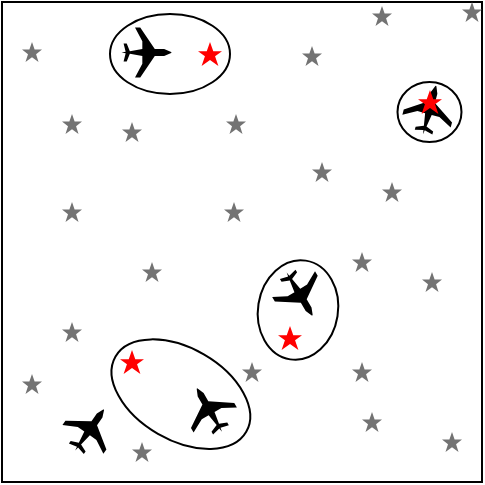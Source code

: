 <mxfile version="21.3.7" type="device">
  <diagram name="Page-1" id="stIObJPauw7K7cNHOpuy">
    <mxGraphModel dx="422" dy="386" grid="1" gridSize="10" guides="1" tooltips="1" connect="1" arrows="1" fold="1" page="1" pageScale="1" pageWidth="850" pageHeight="1100" math="0" shadow="0">
      <root>
        <mxCell id="0" />
        <mxCell id="1" parent="0" />
        <mxCell id="PqlNQ5xZRGue8gdSPORB-1" value="" style="rounded=0;whiteSpace=wrap;html=1;" parent="1" vertex="1">
          <mxGeometry x="40" y="360" width="240" height="240" as="geometry" />
        </mxCell>
        <mxCell id="PqlNQ5xZRGue8gdSPORB-9" value="" style="html=1;verticalLabelPosition=bottom;labelBackgroundColor=#ffffff;verticalAlign=top;shadow=0;dashed=0;strokeWidth=2;shape=mxgraph.ios7.misc.star;fillColor=#FF0000;strokeColor=none;sketch=0;" parent="1" vertex="1">
          <mxGeometry x="138" y="380" width="12" height="12" as="geometry" />
        </mxCell>
        <mxCell id="PqlNQ5xZRGue8gdSPORB-10" value="" style="html=1;verticalLabelPosition=bottom;labelBackgroundColor=#ffffff;verticalAlign=top;shadow=0;dashed=0;strokeWidth=2;shape=mxgraph.ios7.misc.star;fillColor=#FF0000;strokeColor=none;sketch=0;" parent="1" vertex="1">
          <mxGeometry x="178" y="522" width="12" height="12" as="geometry" />
        </mxCell>
        <mxCell id="PqlNQ5xZRGue8gdSPORB-11" value="" style="html=1;verticalLabelPosition=bottom;labelBackgroundColor=#ffffff;verticalAlign=top;shadow=0;dashed=0;strokeWidth=2;shape=mxgraph.ios7.misc.star;fillColor=#FF0000;strokeColor=none;sketch=0;" parent="1" vertex="1">
          <mxGeometry x="99" y="534" width="12" height="12" as="geometry" />
        </mxCell>
        <mxCell id="PqlNQ5xZRGue8gdSPORB-15" value="" style="html=1;dashed=0;aspect=fixed;verticalLabelPosition=bottom;verticalAlign=top;align=center;shape=mxgraph.gmdl.star;strokeColor=none;fillColor=#737373;shadow=0;sketch=0;" parent="1" vertex="1">
          <mxGeometry x="250" y="495" width="10" height="10" as="geometry" />
        </mxCell>
        <mxCell id="PqlNQ5xZRGue8gdSPORB-16" value="" style="html=1;dashed=0;aspect=fixed;verticalLabelPosition=bottom;verticalAlign=top;align=center;shape=mxgraph.gmdl.star;strokeColor=none;fillColor=#737373;shadow=0;sketch=0;" parent="1" vertex="1">
          <mxGeometry x="195" y="440" width="10" height="10" as="geometry" />
        </mxCell>
        <mxCell id="PqlNQ5xZRGue8gdSPORB-17" value="" style="html=1;dashed=0;aspect=fixed;verticalLabelPosition=bottom;verticalAlign=top;align=center;shape=mxgraph.gmdl.star;strokeColor=none;fillColor=#737373;shadow=0;sketch=0;" parent="1" vertex="1">
          <mxGeometry x="50" y="546" width="10" height="10" as="geometry" />
        </mxCell>
        <mxCell id="PqlNQ5xZRGue8gdSPORB-18" value="" style="html=1;dashed=0;aspect=fixed;verticalLabelPosition=bottom;verticalAlign=top;align=center;shape=mxgraph.gmdl.star;strokeColor=none;fillColor=#737373;shadow=0;sketch=0;" parent="1" vertex="1">
          <mxGeometry x="225" y="362" width="10" height="10" as="geometry" />
        </mxCell>
        <mxCell id="PqlNQ5xZRGue8gdSPORB-19" value="" style="html=1;dashed=0;aspect=fixed;verticalLabelPosition=bottom;verticalAlign=top;align=center;shape=mxgraph.gmdl.star;strokeColor=none;fillColor=#737373;shadow=0;sketch=0;" parent="1" vertex="1">
          <mxGeometry x="110" y="490" width="10" height="10" as="geometry" />
        </mxCell>
        <mxCell id="PqlNQ5xZRGue8gdSPORB-20" value="" style="html=1;dashed=0;aspect=fixed;verticalLabelPosition=bottom;verticalAlign=top;align=center;shape=mxgraph.gmdl.star;strokeColor=none;fillColor=#737373;shadow=0;sketch=0;" parent="1" vertex="1">
          <mxGeometry x="152" y="416" width="10" height="10" as="geometry" />
        </mxCell>
        <mxCell id="PqlNQ5xZRGue8gdSPORB-21" value="" style="html=1;dashed=0;aspect=fixed;verticalLabelPosition=bottom;verticalAlign=top;align=center;shape=mxgraph.gmdl.star;strokeColor=none;fillColor=#737373;shadow=0;sketch=0;" parent="1" vertex="1">
          <mxGeometry x="50" y="380" width="10" height="10" as="geometry" />
        </mxCell>
        <mxCell id="PqlNQ5xZRGue8gdSPORB-22" value="" style="html=1;dashed=0;aspect=fixed;verticalLabelPosition=bottom;verticalAlign=top;align=center;shape=mxgraph.gmdl.star;strokeColor=none;fillColor=#737373;shadow=0;sketch=0;" parent="1" vertex="1">
          <mxGeometry x="70" y="416" width="10" height="10" as="geometry" />
        </mxCell>
        <mxCell id="PqlNQ5xZRGue8gdSPORB-23" value="" style="html=1;dashed=0;aspect=fixed;verticalLabelPosition=bottom;verticalAlign=top;align=center;shape=mxgraph.gmdl.star;strokeColor=none;fillColor=#737373;shadow=0;sketch=0;" parent="1" vertex="1">
          <mxGeometry x="230" y="450" width="10" height="10" as="geometry" />
        </mxCell>
        <mxCell id="PqlNQ5xZRGue8gdSPORB-24" value="" style="html=1;dashed=0;aspect=fixed;verticalLabelPosition=bottom;verticalAlign=top;align=center;shape=mxgraph.gmdl.star;strokeColor=none;fillColor=#737373;shadow=0;sketch=0;" parent="1" vertex="1">
          <mxGeometry x="160" y="540" width="10" height="10" as="geometry" />
        </mxCell>
        <mxCell id="PqlNQ5xZRGue8gdSPORB-25" value="" style="html=1;dashed=0;aspect=fixed;verticalLabelPosition=bottom;verticalAlign=top;align=center;shape=mxgraph.gmdl.star;strokeColor=none;fillColor=#737373;shadow=0;sketch=0;" parent="1" vertex="1">
          <mxGeometry x="270" y="360" width="10" height="10" as="geometry" />
        </mxCell>
        <mxCell id="PqlNQ5xZRGue8gdSPORB-26" value="" style="html=1;dashed=0;aspect=fixed;verticalLabelPosition=bottom;verticalAlign=top;align=center;shape=mxgraph.gmdl.star;strokeColor=none;fillColor=#737373;shadow=0;sketch=0;" parent="1" vertex="1">
          <mxGeometry x="100" y="420" width="10" height="10" as="geometry" />
        </mxCell>
        <mxCell id="PqlNQ5xZRGue8gdSPORB-27" value="" style="html=1;dashed=0;aspect=fixed;verticalLabelPosition=bottom;verticalAlign=top;align=center;shape=mxgraph.gmdl.star;strokeColor=none;fillColor=#737373;shadow=0;sketch=0;" parent="1" vertex="1">
          <mxGeometry x="190" y="382" width="10" height="10" as="geometry" />
        </mxCell>
        <mxCell id="PqlNQ5xZRGue8gdSPORB-28" value="" style="html=1;dashed=0;aspect=fixed;verticalLabelPosition=bottom;verticalAlign=top;align=center;shape=mxgraph.gmdl.star;strokeColor=none;fillColor=#737373;shadow=0;sketch=0;" parent="1" vertex="1">
          <mxGeometry x="70" y="520" width="10" height="10" as="geometry" />
        </mxCell>
        <mxCell id="PqlNQ5xZRGue8gdSPORB-29" value="" style="html=1;dashed=0;aspect=fixed;verticalLabelPosition=bottom;verticalAlign=top;align=center;shape=mxgraph.gmdl.star;strokeColor=none;fillColor=#737373;shadow=0;sketch=0;" parent="1" vertex="1">
          <mxGeometry x="260" y="575" width="10" height="10" as="geometry" />
        </mxCell>
        <mxCell id="PqlNQ5xZRGue8gdSPORB-30" value="" style="html=1;dashed=0;aspect=fixed;verticalLabelPosition=bottom;verticalAlign=top;align=center;shape=mxgraph.gmdl.star;strokeColor=none;fillColor=#737373;shadow=0;sketch=0;" parent="1" vertex="1">
          <mxGeometry x="215" y="485" width="10" height="10" as="geometry" />
        </mxCell>
        <mxCell id="PqlNQ5xZRGue8gdSPORB-31" value="" style="html=1;dashed=0;aspect=fixed;verticalLabelPosition=bottom;verticalAlign=top;align=center;shape=mxgraph.gmdl.star;strokeColor=none;fillColor=#737373;shadow=0;sketch=0;" parent="1" vertex="1">
          <mxGeometry x="151" y="460" width="10" height="10" as="geometry" />
        </mxCell>
        <mxCell id="PqlNQ5xZRGue8gdSPORB-32" value="" style="html=1;dashed=0;aspect=fixed;verticalLabelPosition=bottom;verticalAlign=top;align=center;shape=mxgraph.gmdl.star;strokeColor=none;fillColor=#737373;shadow=0;sketch=0;" parent="1" vertex="1">
          <mxGeometry x="215" y="540" width="10" height="10" as="geometry" />
        </mxCell>
        <mxCell id="PqlNQ5xZRGue8gdSPORB-33" value="" style="html=1;dashed=0;aspect=fixed;verticalLabelPosition=bottom;verticalAlign=top;align=center;shape=mxgraph.gmdl.star;strokeColor=none;fillColor=#737373;shadow=0;sketch=0;" parent="1" vertex="1">
          <mxGeometry x="220" y="565" width="10" height="10" as="geometry" />
        </mxCell>
        <mxCell id="PqlNQ5xZRGue8gdSPORB-34" value="" style="html=1;dashed=0;aspect=fixed;verticalLabelPosition=bottom;verticalAlign=top;align=center;shape=mxgraph.gmdl.star;strokeColor=none;fillColor=#737373;shadow=0;sketch=0;" parent="1" vertex="1">
          <mxGeometry x="70" y="460" width="10" height="10" as="geometry" />
        </mxCell>
        <mxCell id="PqlNQ5xZRGue8gdSPORB-35" value="" style="html=1;dashed=0;aspect=fixed;verticalLabelPosition=bottom;verticalAlign=top;align=center;shape=mxgraph.gmdl.star;strokeColor=none;fillColor=#737373;shadow=0;sketch=0;" parent="1" vertex="1">
          <mxGeometry x="105" y="580" width="10" height="10" as="geometry" />
        </mxCell>
        <mxCell id="PwIdNPxdI4IT0QdIWTlg-4" value="" style="shape=mxgraph.signs.transportation.airplane_4;html=1;pointerEvents=1;fillColor=#000000;strokeColor=none;verticalLabelPosition=bottom;verticalAlign=top;align=center;rotation=15;" parent="1" vertex="1">
          <mxGeometry x="241.25" y="401.5" width="25" height="25" as="geometry" />
        </mxCell>
        <mxCell id="PwIdNPxdI4IT0QdIWTlg-1" value="" style="shape=mxgraph.signs.transportation.airplane_4;html=1;pointerEvents=1;fillColor=#000000;strokeColor=none;verticalLabelPosition=bottom;verticalAlign=top;align=center;rotation=90;" parent="1" vertex="1">
          <mxGeometry x="99.75" y="372.75" width="25" height="25" as="geometry" />
        </mxCell>
        <mxCell id="PqlNQ5xZRGue8gdSPORB-14" value="" style="html=1;verticalLabelPosition=bottom;labelBackgroundColor=#ffffff;verticalAlign=top;shadow=0;dashed=0;strokeWidth=2;shape=mxgraph.ios7.misc.star;fillColor=#FF0000;strokeColor=none;sketch=0;" parent="1" vertex="1">
          <mxGeometry x="248" y="404" width="12" height="12" as="geometry" />
        </mxCell>
        <mxCell id="PwIdNPxdI4IT0QdIWTlg-7" value="" style="shape=mxgraph.signs.transportation.airplane_4;html=1;pointerEvents=1;fillColor=#000000;strokeColor=none;verticalLabelPosition=bottom;verticalAlign=top;align=center;rotation=35;" parent="1" vertex="1">
          <mxGeometry x="71.25" y="561.5" width="25" height="25" as="geometry" />
        </mxCell>
        <mxCell id="PwIdNPxdI4IT0QdIWTlg-8" value="" style="shape=mxgraph.signs.transportation.airplane_4;html=1;pointerEvents=1;fillColor=#000000;strokeColor=none;verticalLabelPosition=bottom;verticalAlign=top;align=center;rotation=-30;" parent="1" vertex="1">
          <mxGeometry x="131.25" y="551.5" width="25" height="25" as="geometry" />
        </mxCell>
        <mxCell id="PwIdNPxdI4IT0QdIWTlg-10" value="" style="shape=mxgraph.signs.transportation.airplane_4;html=1;pointerEvents=1;fillColor=#000000;strokeColor=none;verticalLabelPosition=bottom;verticalAlign=top;align=center;rotation=-211;" parent="1" vertex="1">
          <mxGeometry x="176.25" y="493.5" width="25" height="25" as="geometry" />
        </mxCell>
        <mxCell id="x57CE9d9HpktJWtxgBR8-4" value="" style="ellipse;whiteSpace=wrap;html=1;fillColor=none;" vertex="1" parent="1">
          <mxGeometry x="94" y="366" width="60" height="40" as="geometry" />
        </mxCell>
        <mxCell id="x57CE9d9HpktJWtxgBR8-5" value="" style="ellipse;whiteSpace=wrap;html=1;fillColor=none;" vertex="1" parent="1">
          <mxGeometry x="237.75" y="400" width="32" height="30" as="geometry" />
        </mxCell>
        <mxCell id="x57CE9d9HpktJWtxgBR8-6" value="" style="ellipse;whiteSpace=wrap;html=1;fillColor=none;rotation=9;" vertex="1" parent="1">
          <mxGeometry x="168" y="489" width="40" height="50" as="geometry" />
        </mxCell>
        <mxCell id="x57CE9d9HpktJWtxgBR8-7" value="" style="ellipse;whiteSpace=wrap;html=1;fillColor=none;rotation=-150;" vertex="1" parent="1">
          <mxGeometry x="91.71" y="533.14" width="75.46" height="45.86" as="geometry" />
        </mxCell>
      </root>
    </mxGraphModel>
  </diagram>
</mxfile>
